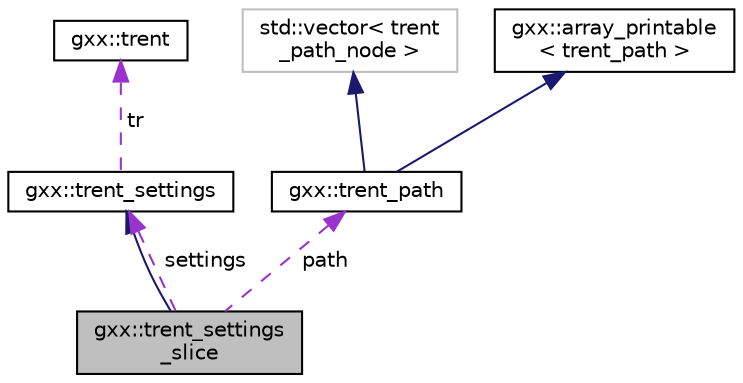 digraph "gxx::trent_settings_slice"
{
  edge [fontname="Helvetica",fontsize="10",labelfontname="Helvetica",labelfontsize="10"];
  node [fontname="Helvetica",fontsize="10",shape=record];
  Node1 [label="gxx::trent_settings\l_slice",height=0.2,width=0.4,color="black", fillcolor="grey75", style="filled", fontcolor="black"];
  Node2 -> Node1 [dir="back",color="midnightblue",fontsize="10",style="solid",fontname="Helvetica"];
  Node2 [label="gxx::trent_settings",height=0.2,width=0.4,color="black", fillcolor="white", style="filled",URL="$structgxx_1_1trent__settings.html"];
  Node3 -> Node2 [dir="back",color="darkorchid3",fontsize="10",style="dashed",label=" tr" ,fontname="Helvetica"];
  Node3 [label="gxx::trent",height=0.2,width=0.4,color="black", fillcolor="white", style="filled",URL="$classgxx_1_1trent.html"];
  Node2 -> Node1 [dir="back",color="darkorchid3",fontsize="10",style="dashed",label=" settings" ,fontname="Helvetica"];
  Node4 -> Node1 [dir="back",color="darkorchid3",fontsize="10",style="dashed",label=" path" ,fontname="Helvetica"];
  Node4 [label="gxx::trent_path",height=0.2,width=0.4,color="black", fillcolor="white", style="filled",URL="$structgxx_1_1trent__path.html"];
  Node5 -> Node4 [dir="back",color="midnightblue",fontsize="10",style="solid",fontname="Helvetica"];
  Node5 [label="std::vector\< trent\l_path_node \>",height=0.2,width=0.4,color="grey75", fillcolor="white", style="filled"];
  Node6 -> Node4 [dir="back",color="midnightblue",fontsize="10",style="solid",fontname="Helvetica"];
  Node6 [label="gxx::array_printable\l\< trent_path \>",height=0.2,width=0.4,color="black", fillcolor="white", style="filled",URL="$classgxx_1_1array__printable.html"];
}

